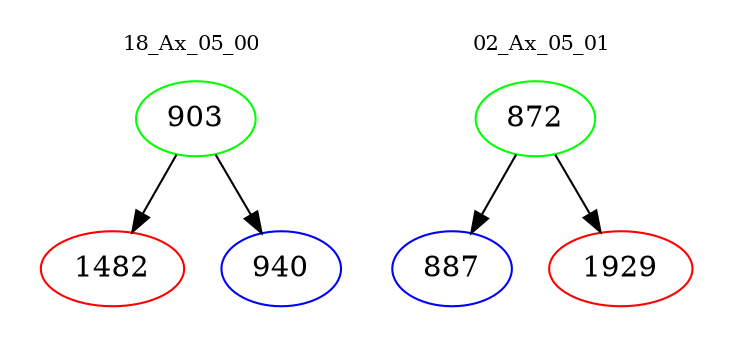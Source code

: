 digraph{
subgraph cluster_0 {
color = white
label = "18_Ax_05_00";
fontsize=10;
T0_903 [label="903", color="green"]
T0_903 -> T0_1482 [color="black"]
T0_1482 [label="1482", color="red"]
T0_903 -> T0_940 [color="black"]
T0_940 [label="940", color="blue"]
}
subgraph cluster_1 {
color = white
label = "02_Ax_05_01";
fontsize=10;
T1_872 [label="872", color="green"]
T1_872 -> T1_887 [color="black"]
T1_887 [label="887", color="blue"]
T1_872 -> T1_1929 [color="black"]
T1_1929 [label="1929", color="red"]
}
}
